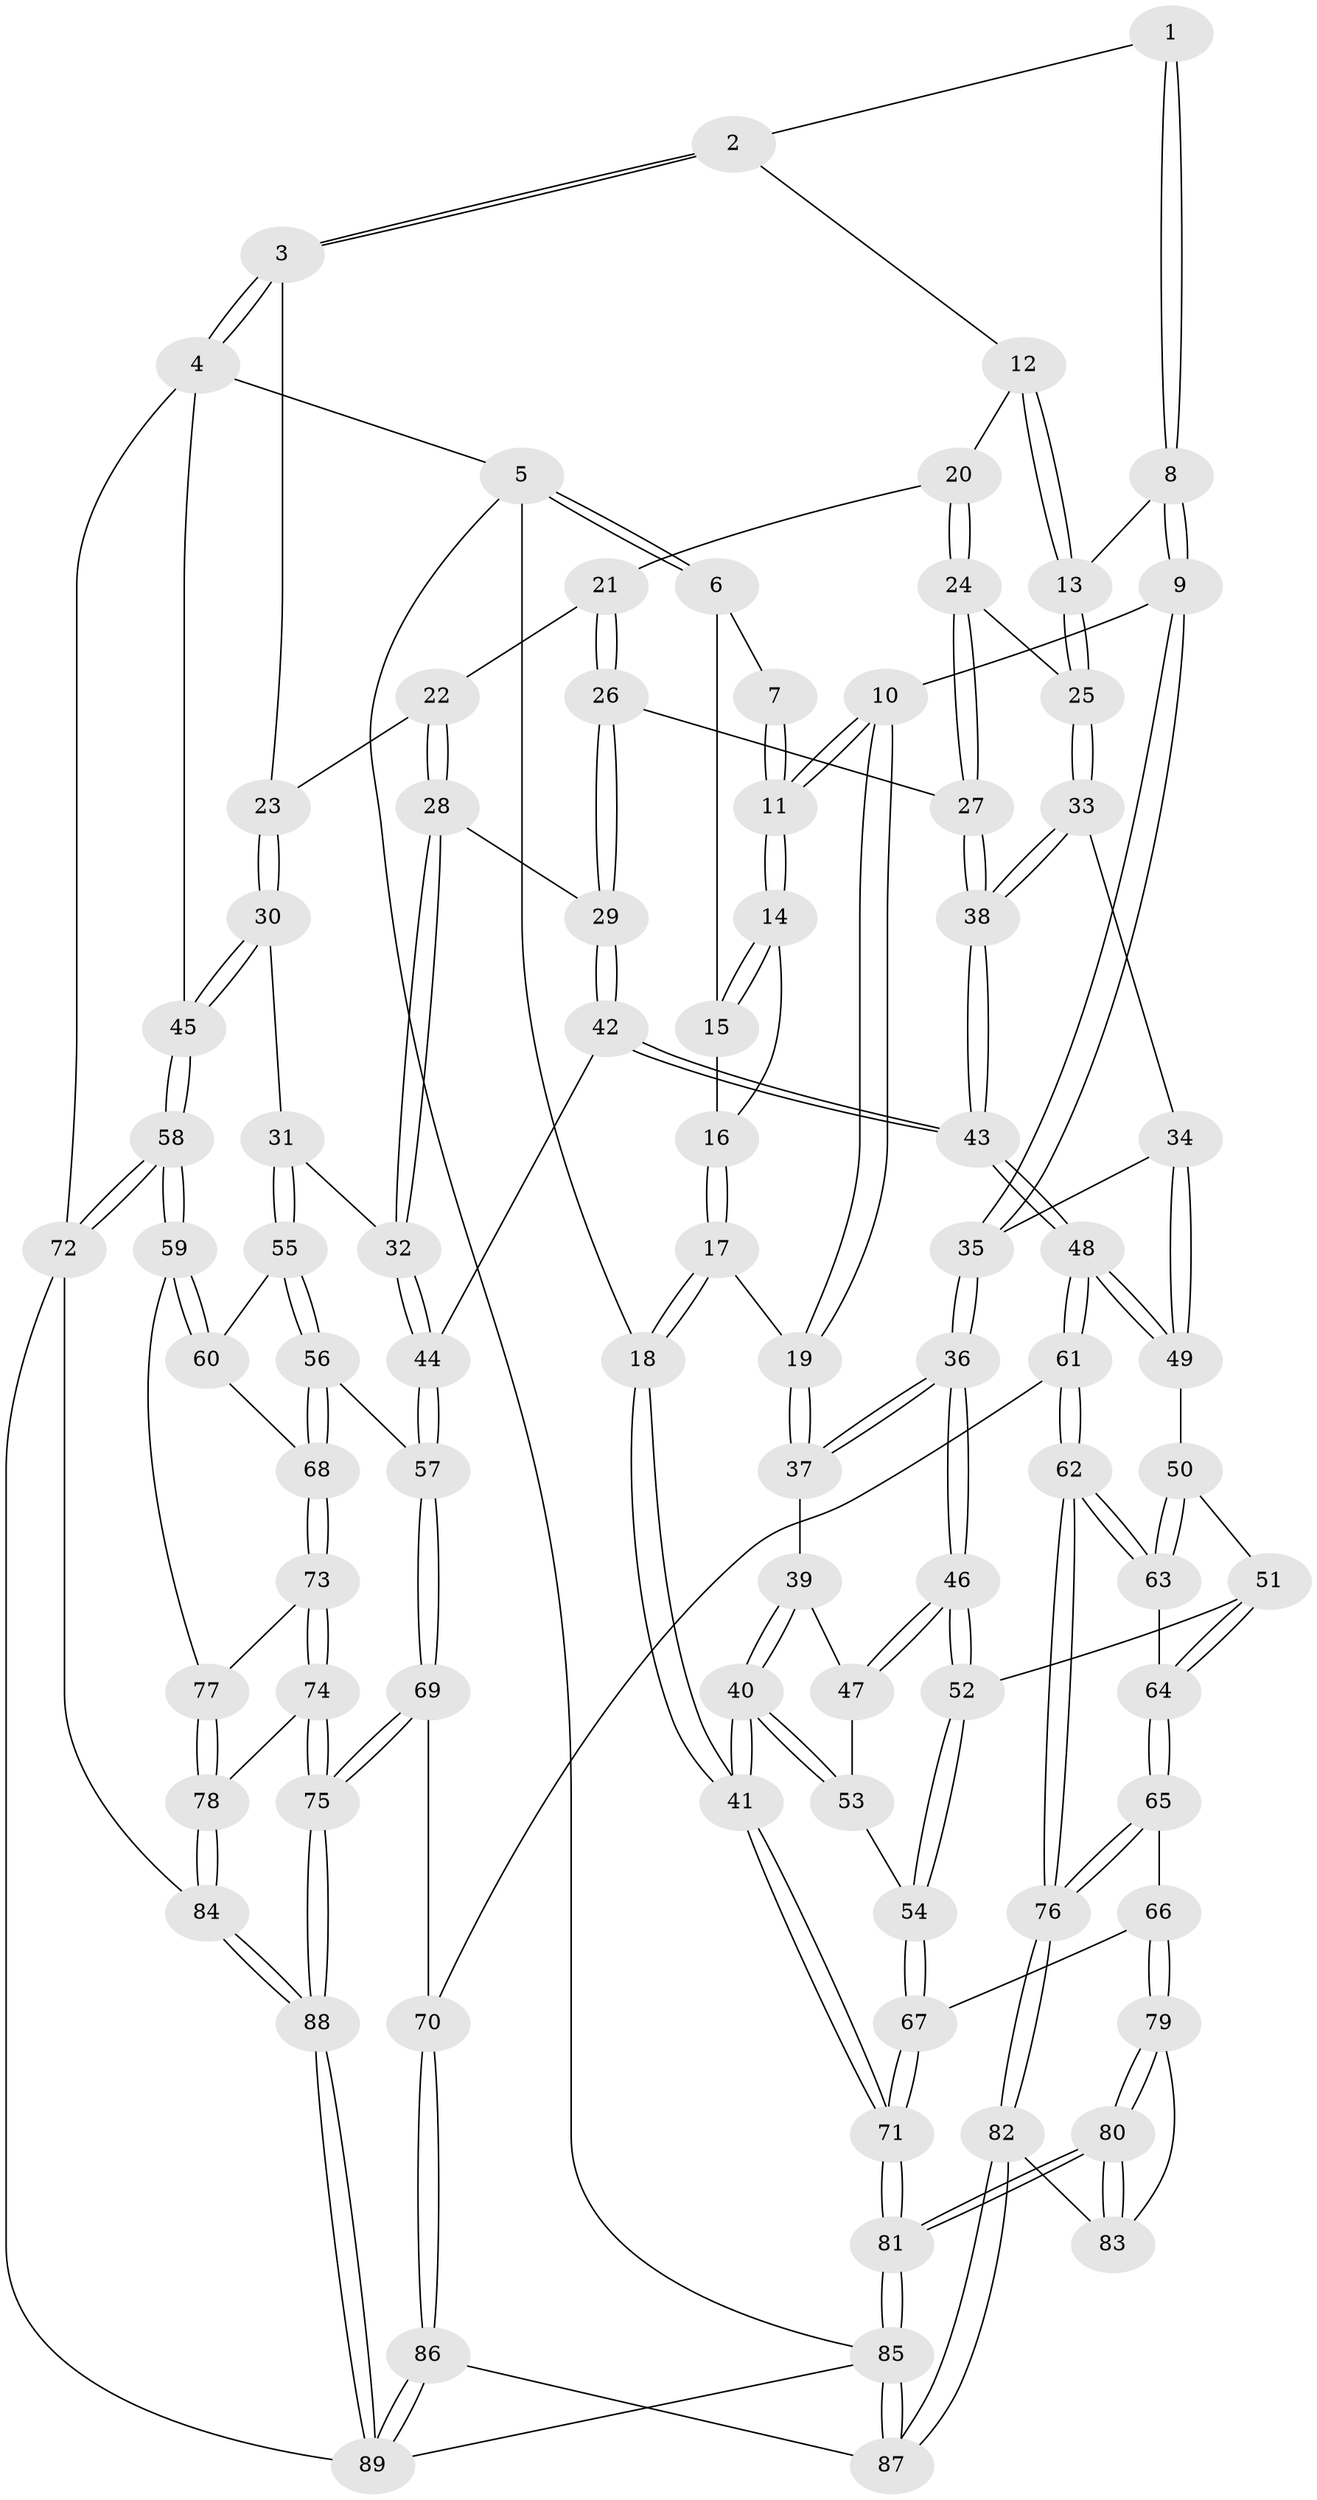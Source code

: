 // Generated by graph-tools (version 1.1) at 2025/00/03/09/25 05:00:20]
// undirected, 89 vertices, 219 edges
graph export_dot {
graph [start="1"]
  node [color=gray90,style=filled];
  1 [pos="+0.39430836574223616+0"];
  2 [pos="+0.572466836415686+0"];
  3 [pos="+1+0"];
  4 [pos="+1+0"];
  5 [pos="+0+0"];
  6 [pos="+0+0"];
  7 [pos="+0.2453546852729304+0"];
  8 [pos="+0.3215730400161783+0.19377353330414882"];
  9 [pos="+0.30456454790922866+0.19693312370323654"];
  10 [pos="+0.26113475916344914+0.1871642544442769"];
  11 [pos="+0.19052947628677833+0.07364575815637987"];
  12 [pos="+0.5903269938551019+0"];
  13 [pos="+0.32219037231978304+0.19401168487489645"];
  14 [pos="+0.16780332347655993+0.06757633552742567"];
  15 [pos="+0+0"];
  16 [pos="+0.07127673330215903+0.06825236680660417"];
  17 [pos="+0.00737136244805708+0.2374680520983217"];
  18 [pos="+0+0.26440244986123107"];
  19 [pos="+0.05504160939798768+0.2495644969208658"];
  20 [pos="+0.6249367088918858+0.09851010349111868"];
  21 [pos="+0.7535896667863986+0.15572802717969414"];
  22 [pos="+0.7725000889510839+0.16129217070309804"];
  23 [pos="+0.9052208430544882+0.09695343702975946"];
  24 [pos="+0.5130862547536044+0.2538903127278505"];
  25 [pos="+0.37525835719136186+0.22718231103971182"];
  26 [pos="+0.6032829118640818+0.31658881502311825"];
  27 [pos="+0.5139031639849114+0.2551907820335285"];
  28 [pos="+0.7703617645475658+0.25941023110293754"];
  29 [pos="+0.6283932564255801+0.34110498710914805"];
  30 [pos="+0.9463370674445515+0.38366588093840287"];
  31 [pos="+0.895532700918251+0.40738453045476936"];
  32 [pos="+0.8485087261208718+0.3971698531656232"];
  33 [pos="+0.37735949168335+0.40386341451686397"];
  34 [pos="+0.25953915228786795+0.4242784782842515"];
  35 [pos="+0.23390469784231116+0.4103296535385141"];
  36 [pos="+0.18563090729215362+0.4294318624931529"];
  37 [pos="+0.12801415112754425+0.39510468165921064"];
  38 [pos="+0.4651617381242068+0.5244654991408642"];
  39 [pos="+0.09707287185191735+0.4192035244285368"];
  40 [pos="+0+0.49544300873793384"];
  41 [pos="+0+0.5537672805001617"];
  42 [pos="+0.6665980943404692+0.4601572154798606"];
  43 [pos="+0.46699423932776285+0.5317737253634746"];
  44 [pos="+0.6796088892170092+0.46598163230707534"];
  45 [pos="+1+0.3930642953556497"];
  46 [pos="+0.17649399681446398+0.4842130459784278"];
  47 [pos="+0.0880523452990528+0.49484289890093974"];
  48 [pos="+0.464554969646898+0.5367918794269569"];
  49 [pos="+0.3203338752295159+0.5184443960380954"];
  50 [pos="+0.3119303179681034+0.5244441951010921"];
  51 [pos="+0.19515641927876543+0.5296415093303771"];
  52 [pos="+0.178366978678799+0.5121323881730667"];
  53 [pos="+0.08179074523726468+0.49857103302675826"];
  54 [pos="+0.11643065191277958+0.5623175036516145"];
  55 [pos="+0.8945331163176591+0.4673375516019927"];
  56 [pos="+0.7367933187603534+0.5738968029229448"];
  57 [pos="+0.7088889167916952+0.5554165424778813"];
  58 [pos="+1+0.7062663693131728"];
  59 [pos="+1+0.6430298617993576"];
  60 [pos="+0.8952392869224736+0.5115060823696717"];
  61 [pos="+0.4652701250992143+0.6348281864485128"];
  62 [pos="+0.4139801207744611+0.6892914630256315"];
  63 [pos="+0.2750147282346951+0.5871418463141536"];
  64 [pos="+0.22422655519812648+0.6112268709774208"];
  65 [pos="+0.20925907130223317+0.6585911793234521"];
  66 [pos="+0.1800884191639106+0.6691782441952971"];
  67 [pos="+0.08655019418636609+0.6030363405450114"];
  68 [pos="+0.8054378748883096+0.6237361446160163"];
  69 [pos="+0.6141105351441245+0.6995777443694959"];
  70 [pos="+0.5972203239332549+0.6986492584027365"];
  71 [pos="+0+0.6352105982299675"];
  72 [pos="+1+0.7880803280147914"];
  73 [pos="+0.8099360296373614+0.6392172441570638"];
  74 [pos="+0.7738093269160626+0.7632590060978285"];
  75 [pos="+0.7439138472719309+0.7937216526911234"];
  76 [pos="+0.37267086067900673+0.7500655171539029"];
  77 [pos="+0.9406268134484018+0.6599324531160518"];
  78 [pos="+0.8781648032212844+0.7594317229228524"];
  79 [pos="+0.1686929468366123+0.6924293551198116"];
  80 [pos="+0+0.8614230482647496"];
  81 [pos="+0+0.878532579799461"];
  82 [pos="+0.35159292370036277+0.9132781783187907"];
  83 [pos="+0.1799481624482841+0.8278347667652908"];
  84 [pos="+1+0.8331621600536309"];
  85 [pos="+0+1"];
  86 [pos="+0.4546707282678099+1"];
  87 [pos="+0.41070925728463786+1"];
  88 [pos="+0.7400603712004661+0.9976092411973594"];
  89 [pos="+0.6800698257382927+1"];
  1 -- 2;
  1 -- 8;
  1 -- 8;
  2 -- 3;
  2 -- 3;
  2 -- 12;
  3 -- 4;
  3 -- 4;
  3 -- 23;
  4 -- 5;
  4 -- 45;
  4 -- 72;
  5 -- 6;
  5 -- 6;
  5 -- 18;
  5 -- 85;
  6 -- 7;
  6 -- 15;
  7 -- 11;
  7 -- 11;
  8 -- 9;
  8 -- 9;
  8 -- 13;
  9 -- 10;
  9 -- 35;
  9 -- 35;
  10 -- 11;
  10 -- 11;
  10 -- 19;
  10 -- 19;
  11 -- 14;
  11 -- 14;
  12 -- 13;
  12 -- 13;
  12 -- 20;
  13 -- 25;
  13 -- 25;
  14 -- 15;
  14 -- 15;
  14 -- 16;
  15 -- 16;
  16 -- 17;
  16 -- 17;
  17 -- 18;
  17 -- 18;
  17 -- 19;
  18 -- 41;
  18 -- 41;
  19 -- 37;
  19 -- 37;
  20 -- 21;
  20 -- 24;
  20 -- 24;
  21 -- 22;
  21 -- 26;
  21 -- 26;
  22 -- 23;
  22 -- 28;
  22 -- 28;
  23 -- 30;
  23 -- 30;
  24 -- 25;
  24 -- 27;
  24 -- 27;
  25 -- 33;
  25 -- 33;
  26 -- 27;
  26 -- 29;
  26 -- 29;
  27 -- 38;
  27 -- 38;
  28 -- 29;
  28 -- 32;
  28 -- 32;
  29 -- 42;
  29 -- 42;
  30 -- 31;
  30 -- 45;
  30 -- 45;
  31 -- 32;
  31 -- 55;
  31 -- 55;
  32 -- 44;
  32 -- 44;
  33 -- 34;
  33 -- 38;
  33 -- 38;
  34 -- 35;
  34 -- 49;
  34 -- 49;
  35 -- 36;
  35 -- 36;
  36 -- 37;
  36 -- 37;
  36 -- 46;
  36 -- 46;
  37 -- 39;
  38 -- 43;
  38 -- 43;
  39 -- 40;
  39 -- 40;
  39 -- 47;
  40 -- 41;
  40 -- 41;
  40 -- 53;
  40 -- 53;
  41 -- 71;
  41 -- 71;
  42 -- 43;
  42 -- 43;
  42 -- 44;
  43 -- 48;
  43 -- 48;
  44 -- 57;
  44 -- 57;
  45 -- 58;
  45 -- 58;
  46 -- 47;
  46 -- 47;
  46 -- 52;
  46 -- 52;
  47 -- 53;
  48 -- 49;
  48 -- 49;
  48 -- 61;
  48 -- 61;
  49 -- 50;
  50 -- 51;
  50 -- 63;
  50 -- 63;
  51 -- 52;
  51 -- 64;
  51 -- 64;
  52 -- 54;
  52 -- 54;
  53 -- 54;
  54 -- 67;
  54 -- 67;
  55 -- 56;
  55 -- 56;
  55 -- 60;
  56 -- 57;
  56 -- 68;
  56 -- 68;
  57 -- 69;
  57 -- 69;
  58 -- 59;
  58 -- 59;
  58 -- 72;
  58 -- 72;
  59 -- 60;
  59 -- 60;
  59 -- 77;
  60 -- 68;
  61 -- 62;
  61 -- 62;
  61 -- 70;
  62 -- 63;
  62 -- 63;
  62 -- 76;
  62 -- 76;
  63 -- 64;
  64 -- 65;
  64 -- 65;
  65 -- 66;
  65 -- 76;
  65 -- 76;
  66 -- 67;
  66 -- 79;
  66 -- 79;
  67 -- 71;
  67 -- 71;
  68 -- 73;
  68 -- 73;
  69 -- 70;
  69 -- 75;
  69 -- 75;
  70 -- 86;
  70 -- 86;
  71 -- 81;
  71 -- 81;
  72 -- 84;
  72 -- 89;
  73 -- 74;
  73 -- 74;
  73 -- 77;
  74 -- 75;
  74 -- 75;
  74 -- 78;
  75 -- 88;
  75 -- 88;
  76 -- 82;
  76 -- 82;
  77 -- 78;
  77 -- 78;
  78 -- 84;
  78 -- 84;
  79 -- 80;
  79 -- 80;
  79 -- 83;
  80 -- 81;
  80 -- 81;
  80 -- 83;
  80 -- 83;
  81 -- 85;
  81 -- 85;
  82 -- 83;
  82 -- 87;
  82 -- 87;
  84 -- 88;
  84 -- 88;
  85 -- 87;
  85 -- 87;
  85 -- 89;
  86 -- 87;
  86 -- 89;
  86 -- 89;
  88 -- 89;
  88 -- 89;
}
